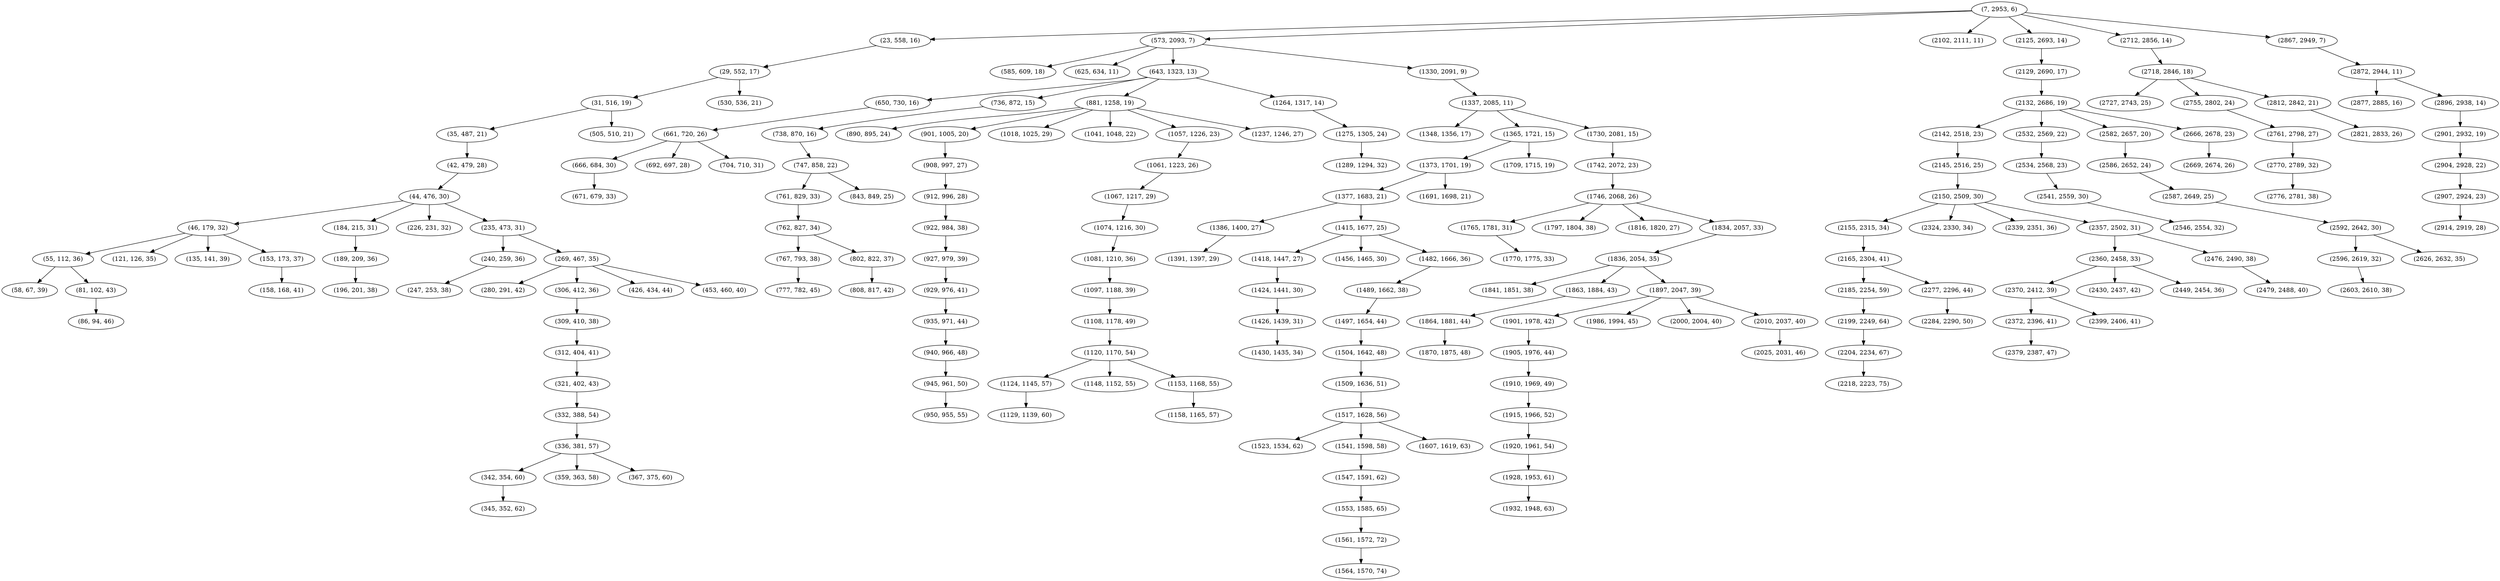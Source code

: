 digraph tree {
    "(7, 2953, 6)";
    "(23, 558, 16)";
    "(29, 552, 17)";
    "(31, 516, 19)";
    "(35, 487, 21)";
    "(42, 479, 28)";
    "(44, 476, 30)";
    "(46, 179, 32)";
    "(55, 112, 36)";
    "(58, 67, 39)";
    "(81, 102, 43)";
    "(86, 94, 46)";
    "(121, 126, 35)";
    "(135, 141, 39)";
    "(153, 173, 37)";
    "(158, 168, 41)";
    "(184, 215, 31)";
    "(189, 209, 36)";
    "(196, 201, 38)";
    "(226, 231, 32)";
    "(235, 473, 31)";
    "(240, 259, 36)";
    "(247, 253, 38)";
    "(269, 467, 35)";
    "(280, 291, 42)";
    "(306, 412, 36)";
    "(309, 410, 38)";
    "(312, 404, 41)";
    "(321, 402, 43)";
    "(332, 388, 54)";
    "(336, 381, 57)";
    "(342, 354, 60)";
    "(345, 352, 62)";
    "(359, 363, 58)";
    "(367, 375, 60)";
    "(426, 434, 44)";
    "(453, 460, 40)";
    "(505, 510, 21)";
    "(530, 536, 21)";
    "(573, 2093, 7)";
    "(585, 609, 18)";
    "(625, 634, 11)";
    "(643, 1323, 13)";
    "(650, 730, 16)";
    "(661, 720, 26)";
    "(666, 684, 30)";
    "(671, 679, 33)";
    "(692, 697, 28)";
    "(704, 710, 31)";
    "(736, 872, 15)";
    "(738, 870, 16)";
    "(747, 858, 22)";
    "(761, 829, 33)";
    "(762, 827, 34)";
    "(767, 793, 38)";
    "(777, 782, 45)";
    "(802, 822, 37)";
    "(808, 817, 42)";
    "(843, 849, 25)";
    "(881, 1258, 19)";
    "(890, 895, 24)";
    "(901, 1005, 20)";
    "(908, 997, 27)";
    "(912, 996, 28)";
    "(922, 984, 38)";
    "(927, 979, 39)";
    "(929, 976, 41)";
    "(935, 971, 44)";
    "(940, 966, 48)";
    "(945, 961, 50)";
    "(950, 955, 55)";
    "(1018, 1025, 29)";
    "(1041, 1048, 22)";
    "(1057, 1226, 23)";
    "(1061, 1223, 26)";
    "(1067, 1217, 29)";
    "(1074, 1216, 30)";
    "(1081, 1210, 36)";
    "(1097, 1188, 39)";
    "(1108, 1178, 49)";
    "(1120, 1170, 54)";
    "(1124, 1145, 57)";
    "(1129, 1139, 60)";
    "(1148, 1152, 55)";
    "(1153, 1168, 55)";
    "(1158, 1165, 57)";
    "(1237, 1246, 27)";
    "(1264, 1317, 14)";
    "(1275, 1305, 24)";
    "(1289, 1294, 32)";
    "(1330, 2091, 9)";
    "(1337, 2085, 11)";
    "(1348, 1356, 17)";
    "(1365, 1721, 15)";
    "(1373, 1701, 19)";
    "(1377, 1683, 21)";
    "(1386, 1400, 27)";
    "(1391, 1397, 29)";
    "(1415, 1677, 25)";
    "(1418, 1447, 27)";
    "(1424, 1441, 30)";
    "(1426, 1439, 31)";
    "(1430, 1435, 34)";
    "(1456, 1465, 30)";
    "(1482, 1666, 36)";
    "(1489, 1662, 38)";
    "(1497, 1654, 44)";
    "(1504, 1642, 48)";
    "(1509, 1636, 51)";
    "(1517, 1628, 56)";
    "(1523, 1534, 62)";
    "(1541, 1598, 58)";
    "(1547, 1591, 62)";
    "(1553, 1585, 65)";
    "(1561, 1572, 72)";
    "(1564, 1570, 74)";
    "(1607, 1619, 63)";
    "(1691, 1698, 21)";
    "(1709, 1715, 19)";
    "(1730, 2081, 15)";
    "(1742, 2072, 23)";
    "(1746, 2068, 26)";
    "(1765, 1781, 31)";
    "(1770, 1775, 33)";
    "(1797, 1804, 38)";
    "(1816, 1820, 27)";
    "(1834, 2057, 33)";
    "(1836, 2054, 35)";
    "(1841, 1851, 38)";
    "(1863, 1884, 43)";
    "(1864, 1881, 44)";
    "(1870, 1875, 48)";
    "(1897, 2047, 39)";
    "(1901, 1978, 42)";
    "(1905, 1976, 44)";
    "(1910, 1969, 49)";
    "(1915, 1966, 52)";
    "(1920, 1961, 54)";
    "(1928, 1953, 61)";
    "(1932, 1948, 63)";
    "(1986, 1994, 45)";
    "(2000, 2004, 40)";
    "(2010, 2037, 40)";
    "(2025, 2031, 46)";
    "(2102, 2111, 11)";
    "(2125, 2693, 14)";
    "(2129, 2690, 17)";
    "(2132, 2686, 19)";
    "(2142, 2518, 23)";
    "(2145, 2516, 25)";
    "(2150, 2509, 30)";
    "(2155, 2315, 34)";
    "(2165, 2304, 41)";
    "(2185, 2254, 59)";
    "(2199, 2249, 64)";
    "(2204, 2234, 67)";
    "(2218, 2223, 75)";
    "(2277, 2296, 44)";
    "(2284, 2290, 50)";
    "(2324, 2330, 34)";
    "(2339, 2351, 36)";
    "(2357, 2502, 31)";
    "(2360, 2458, 33)";
    "(2370, 2412, 39)";
    "(2372, 2396, 41)";
    "(2379, 2387, 47)";
    "(2399, 2406, 41)";
    "(2430, 2437, 42)";
    "(2449, 2454, 36)";
    "(2476, 2490, 38)";
    "(2479, 2488, 40)";
    "(2532, 2569, 22)";
    "(2534, 2568, 23)";
    "(2541, 2559, 30)";
    "(2546, 2554, 32)";
    "(2582, 2657, 20)";
    "(2586, 2652, 24)";
    "(2587, 2649, 25)";
    "(2592, 2642, 30)";
    "(2596, 2619, 32)";
    "(2603, 2610, 38)";
    "(2626, 2632, 35)";
    "(2666, 2678, 23)";
    "(2669, 2674, 26)";
    "(2712, 2856, 14)";
    "(2718, 2846, 18)";
    "(2727, 2743, 25)";
    "(2755, 2802, 24)";
    "(2761, 2798, 27)";
    "(2770, 2789, 32)";
    "(2776, 2781, 38)";
    "(2812, 2842, 21)";
    "(2821, 2833, 26)";
    "(2867, 2949, 7)";
    "(2872, 2944, 11)";
    "(2877, 2885, 16)";
    "(2896, 2938, 14)";
    "(2901, 2932, 19)";
    "(2904, 2928, 22)";
    "(2907, 2924, 23)";
    "(2914, 2919, 28)";
    "(7, 2953, 6)" -> "(23, 558, 16)";
    "(7, 2953, 6)" -> "(573, 2093, 7)";
    "(7, 2953, 6)" -> "(2102, 2111, 11)";
    "(7, 2953, 6)" -> "(2125, 2693, 14)";
    "(7, 2953, 6)" -> "(2712, 2856, 14)";
    "(7, 2953, 6)" -> "(2867, 2949, 7)";
    "(23, 558, 16)" -> "(29, 552, 17)";
    "(29, 552, 17)" -> "(31, 516, 19)";
    "(29, 552, 17)" -> "(530, 536, 21)";
    "(31, 516, 19)" -> "(35, 487, 21)";
    "(31, 516, 19)" -> "(505, 510, 21)";
    "(35, 487, 21)" -> "(42, 479, 28)";
    "(42, 479, 28)" -> "(44, 476, 30)";
    "(44, 476, 30)" -> "(46, 179, 32)";
    "(44, 476, 30)" -> "(184, 215, 31)";
    "(44, 476, 30)" -> "(226, 231, 32)";
    "(44, 476, 30)" -> "(235, 473, 31)";
    "(46, 179, 32)" -> "(55, 112, 36)";
    "(46, 179, 32)" -> "(121, 126, 35)";
    "(46, 179, 32)" -> "(135, 141, 39)";
    "(46, 179, 32)" -> "(153, 173, 37)";
    "(55, 112, 36)" -> "(58, 67, 39)";
    "(55, 112, 36)" -> "(81, 102, 43)";
    "(81, 102, 43)" -> "(86, 94, 46)";
    "(153, 173, 37)" -> "(158, 168, 41)";
    "(184, 215, 31)" -> "(189, 209, 36)";
    "(189, 209, 36)" -> "(196, 201, 38)";
    "(235, 473, 31)" -> "(240, 259, 36)";
    "(235, 473, 31)" -> "(269, 467, 35)";
    "(240, 259, 36)" -> "(247, 253, 38)";
    "(269, 467, 35)" -> "(280, 291, 42)";
    "(269, 467, 35)" -> "(306, 412, 36)";
    "(269, 467, 35)" -> "(426, 434, 44)";
    "(269, 467, 35)" -> "(453, 460, 40)";
    "(306, 412, 36)" -> "(309, 410, 38)";
    "(309, 410, 38)" -> "(312, 404, 41)";
    "(312, 404, 41)" -> "(321, 402, 43)";
    "(321, 402, 43)" -> "(332, 388, 54)";
    "(332, 388, 54)" -> "(336, 381, 57)";
    "(336, 381, 57)" -> "(342, 354, 60)";
    "(336, 381, 57)" -> "(359, 363, 58)";
    "(336, 381, 57)" -> "(367, 375, 60)";
    "(342, 354, 60)" -> "(345, 352, 62)";
    "(573, 2093, 7)" -> "(585, 609, 18)";
    "(573, 2093, 7)" -> "(625, 634, 11)";
    "(573, 2093, 7)" -> "(643, 1323, 13)";
    "(573, 2093, 7)" -> "(1330, 2091, 9)";
    "(643, 1323, 13)" -> "(650, 730, 16)";
    "(643, 1323, 13)" -> "(736, 872, 15)";
    "(643, 1323, 13)" -> "(881, 1258, 19)";
    "(643, 1323, 13)" -> "(1264, 1317, 14)";
    "(650, 730, 16)" -> "(661, 720, 26)";
    "(661, 720, 26)" -> "(666, 684, 30)";
    "(661, 720, 26)" -> "(692, 697, 28)";
    "(661, 720, 26)" -> "(704, 710, 31)";
    "(666, 684, 30)" -> "(671, 679, 33)";
    "(736, 872, 15)" -> "(738, 870, 16)";
    "(738, 870, 16)" -> "(747, 858, 22)";
    "(747, 858, 22)" -> "(761, 829, 33)";
    "(747, 858, 22)" -> "(843, 849, 25)";
    "(761, 829, 33)" -> "(762, 827, 34)";
    "(762, 827, 34)" -> "(767, 793, 38)";
    "(762, 827, 34)" -> "(802, 822, 37)";
    "(767, 793, 38)" -> "(777, 782, 45)";
    "(802, 822, 37)" -> "(808, 817, 42)";
    "(881, 1258, 19)" -> "(890, 895, 24)";
    "(881, 1258, 19)" -> "(901, 1005, 20)";
    "(881, 1258, 19)" -> "(1018, 1025, 29)";
    "(881, 1258, 19)" -> "(1041, 1048, 22)";
    "(881, 1258, 19)" -> "(1057, 1226, 23)";
    "(881, 1258, 19)" -> "(1237, 1246, 27)";
    "(901, 1005, 20)" -> "(908, 997, 27)";
    "(908, 997, 27)" -> "(912, 996, 28)";
    "(912, 996, 28)" -> "(922, 984, 38)";
    "(922, 984, 38)" -> "(927, 979, 39)";
    "(927, 979, 39)" -> "(929, 976, 41)";
    "(929, 976, 41)" -> "(935, 971, 44)";
    "(935, 971, 44)" -> "(940, 966, 48)";
    "(940, 966, 48)" -> "(945, 961, 50)";
    "(945, 961, 50)" -> "(950, 955, 55)";
    "(1057, 1226, 23)" -> "(1061, 1223, 26)";
    "(1061, 1223, 26)" -> "(1067, 1217, 29)";
    "(1067, 1217, 29)" -> "(1074, 1216, 30)";
    "(1074, 1216, 30)" -> "(1081, 1210, 36)";
    "(1081, 1210, 36)" -> "(1097, 1188, 39)";
    "(1097, 1188, 39)" -> "(1108, 1178, 49)";
    "(1108, 1178, 49)" -> "(1120, 1170, 54)";
    "(1120, 1170, 54)" -> "(1124, 1145, 57)";
    "(1120, 1170, 54)" -> "(1148, 1152, 55)";
    "(1120, 1170, 54)" -> "(1153, 1168, 55)";
    "(1124, 1145, 57)" -> "(1129, 1139, 60)";
    "(1153, 1168, 55)" -> "(1158, 1165, 57)";
    "(1264, 1317, 14)" -> "(1275, 1305, 24)";
    "(1275, 1305, 24)" -> "(1289, 1294, 32)";
    "(1330, 2091, 9)" -> "(1337, 2085, 11)";
    "(1337, 2085, 11)" -> "(1348, 1356, 17)";
    "(1337, 2085, 11)" -> "(1365, 1721, 15)";
    "(1337, 2085, 11)" -> "(1730, 2081, 15)";
    "(1365, 1721, 15)" -> "(1373, 1701, 19)";
    "(1365, 1721, 15)" -> "(1709, 1715, 19)";
    "(1373, 1701, 19)" -> "(1377, 1683, 21)";
    "(1373, 1701, 19)" -> "(1691, 1698, 21)";
    "(1377, 1683, 21)" -> "(1386, 1400, 27)";
    "(1377, 1683, 21)" -> "(1415, 1677, 25)";
    "(1386, 1400, 27)" -> "(1391, 1397, 29)";
    "(1415, 1677, 25)" -> "(1418, 1447, 27)";
    "(1415, 1677, 25)" -> "(1456, 1465, 30)";
    "(1415, 1677, 25)" -> "(1482, 1666, 36)";
    "(1418, 1447, 27)" -> "(1424, 1441, 30)";
    "(1424, 1441, 30)" -> "(1426, 1439, 31)";
    "(1426, 1439, 31)" -> "(1430, 1435, 34)";
    "(1482, 1666, 36)" -> "(1489, 1662, 38)";
    "(1489, 1662, 38)" -> "(1497, 1654, 44)";
    "(1497, 1654, 44)" -> "(1504, 1642, 48)";
    "(1504, 1642, 48)" -> "(1509, 1636, 51)";
    "(1509, 1636, 51)" -> "(1517, 1628, 56)";
    "(1517, 1628, 56)" -> "(1523, 1534, 62)";
    "(1517, 1628, 56)" -> "(1541, 1598, 58)";
    "(1517, 1628, 56)" -> "(1607, 1619, 63)";
    "(1541, 1598, 58)" -> "(1547, 1591, 62)";
    "(1547, 1591, 62)" -> "(1553, 1585, 65)";
    "(1553, 1585, 65)" -> "(1561, 1572, 72)";
    "(1561, 1572, 72)" -> "(1564, 1570, 74)";
    "(1730, 2081, 15)" -> "(1742, 2072, 23)";
    "(1742, 2072, 23)" -> "(1746, 2068, 26)";
    "(1746, 2068, 26)" -> "(1765, 1781, 31)";
    "(1746, 2068, 26)" -> "(1797, 1804, 38)";
    "(1746, 2068, 26)" -> "(1816, 1820, 27)";
    "(1746, 2068, 26)" -> "(1834, 2057, 33)";
    "(1765, 1781, 31)" -> "(1770, 1775, 33)";
    "(1834, 2057, 33)" -> "(1836, 2054, 35)";
    "(1836, 2054, 35)" -> "(1841, 1851, 38)";
    "(1836, 2054, 35)" -> "(1863, 1884, 43)";
    "(1836, 2054, 35)" -> "(1897, 2047, 39)";
    "(1863, 1884, 43)" -> "(1864, 1881, 44)";
    "(1864, 1881, 44)" -> "(1870, 1875, 48)";
    "(1897, 2047, 39)" -> "(1901, 1978, 42)";
    "(1897, 2047, 39)" -> "(1986, 1994, 45)";
    "(1897, 2047, 39)" -> "(2000, 2004, 40)";
    "(1897, 2047, 39)" -> "(2010, 2037, 40)";
    "(1901, 1978, 42)" -> "(1905, 1976, 44)";
    "(1905, 1976, 44)" -> "(1910, 1969, 49)";
    "(1910, 1969, 49)" -> "(1915, 1966, 52)";
    "(1915, 1966, 52)" -> "(1920, 1961, 54)";
    "(1920, 1961, 54)" -> "(1928, 1953, 61)";
    "(1928, 1953, 61)" -> "(1932, 1948, 63)";
    "(2010, 2037, 40)" -> "(2025, 2031, 46)";
    "(2125, 2693, 14)" -> "(2129, 2690, 17)";
    "(2129, 2690, 17)" -> "(2132, 2686, 19)";
    "(2132, 2686, 19)" -> "(2142, 2518, 23)";
    "(2132, 2686, 19)" -> "(2532, 2569, 22)";
    "(2132, 2686, 19)" -> "(2582, 2657, 20)";
    "(2132, 2686, 19)" -> "(2666, 2678, 23)";
    "(2142, 2518, 23)" -> "(2145, 2516, 25)";
    "(2145, 2516, 25)" -> "(2150, 2509, 30)";
    "(2150, 2509, 30)" -> "(2155, 2315, 34)";
    "(2150, 2509, 30)" -> "(2324, 2330, 34)";
    "(2150, 2509, 30)" -> "(2339, 2351, 36)";
    "(2150, 2509, 30)" -> "(2357, 2502, 31)";
    "(2155, 2315, 34)" -> "(2165, 2304, 41)";
    "(2165, 2304, 41)" -> "(2185, 2254, 59)";
    "(2165, 2304, 41)" -> "(2277, 2296, 44)";
    "(2185, 2254, 59)" -> "(2199, 2249, 64)";
    "(2199, 2249, 64)" -> "(2204, 2234, 67)";
    "(2204, 2234, 67)" -> "(2218, 2223, 75)";
    "(2277, 2296, 44)" -> "(2284, 2290, 50)";
    "(2357, 2502, 31)" -> "(2360, 2458, 33)";
    "(2357, 2502, 31)" -> "(2476, 2490, 38)";
    "(2360, 2458, 33)" -> "(2370, 2412, 39)";
    "(2360, 2458, 33)" -> "(2430, 2437, 42)";
    "(2360, 2458, 33)" -> "(2449, 2454, 36)";
    "(2370, 2412, 39)" -> "(2372, 2396, 41)";
    "(2370, 2412, 39)" -> "(2399, 2406, 41)";
    "(2372, 2396, 41)" -> "(2379, 2387, 47)";
    "(2476, 2490, 38)" -> "(2479, 2488, 40)";
    "(2532, 2569, 22)" -> "(2534, 2568, 23)";
    "(2534, 2568, 23)" -> "(2541, 2559, 30)";
    "(2541, 2559, 30)" -> "(2546, 2554, 32)";
    "(2582, 2657, 20)" -> "(2586, 2652, 24)";
    "(2586, 2652, 24)" -> "(2587, 2649, 25)";
    "(2587, 2649, 25)" -> "(2592, 2642, 30)";
    "(2592, 2642, 30)" -> "(2596, 2619, 32)";
    "(2592, 2642, 30)" -> "(2626, 2632, 35)";
    "(2596, 2619, 32)" -> "(2603, 2610, 38)";
    "(2666, 2678, 23)" -> "(2669, 2674, 26)";
    "(2712, 2856, 14)" -> "(2718, 2846, 18)";
    "(2718, 2846, 18)" -> "(2727, 2743, 25)";
    "(2718, 2846, 18)" -> "(2755, 2802, 24)";
    "(2718, 2846, 18)" -> "(2812, 2842, 21)";
    "(2755, 2802, 24)" -> "(2761, 2798, 27)";
    "(2761, 2798, 27)" -> "(2770, 2789, 32)";
    "(2770, 2789, 32)" -> "(2776, 2781, 38)";
    "(2812, 2842, 21)" -> "(2821, 2833, 26)";
    "(2867, 2949, 7)" -> "(2872, 2944, 11)";
    "(2872, 2944, 11)" -> "(2877, 2885, 16)";
    "(2872, 2944, 11)" -> "(2896, 2938, 14)";
    "(2896, 2938, 14)" -> "(2901, 2932, 19)";
    "(2901, 2932, 19)" -> "(2904, 2928, 22)";
    "(2904, 2928, 22)" -> "(2907, 2924, 23)";
    "(2907, 2924, 23)" -> "(2914, 2919, 28)";
}
